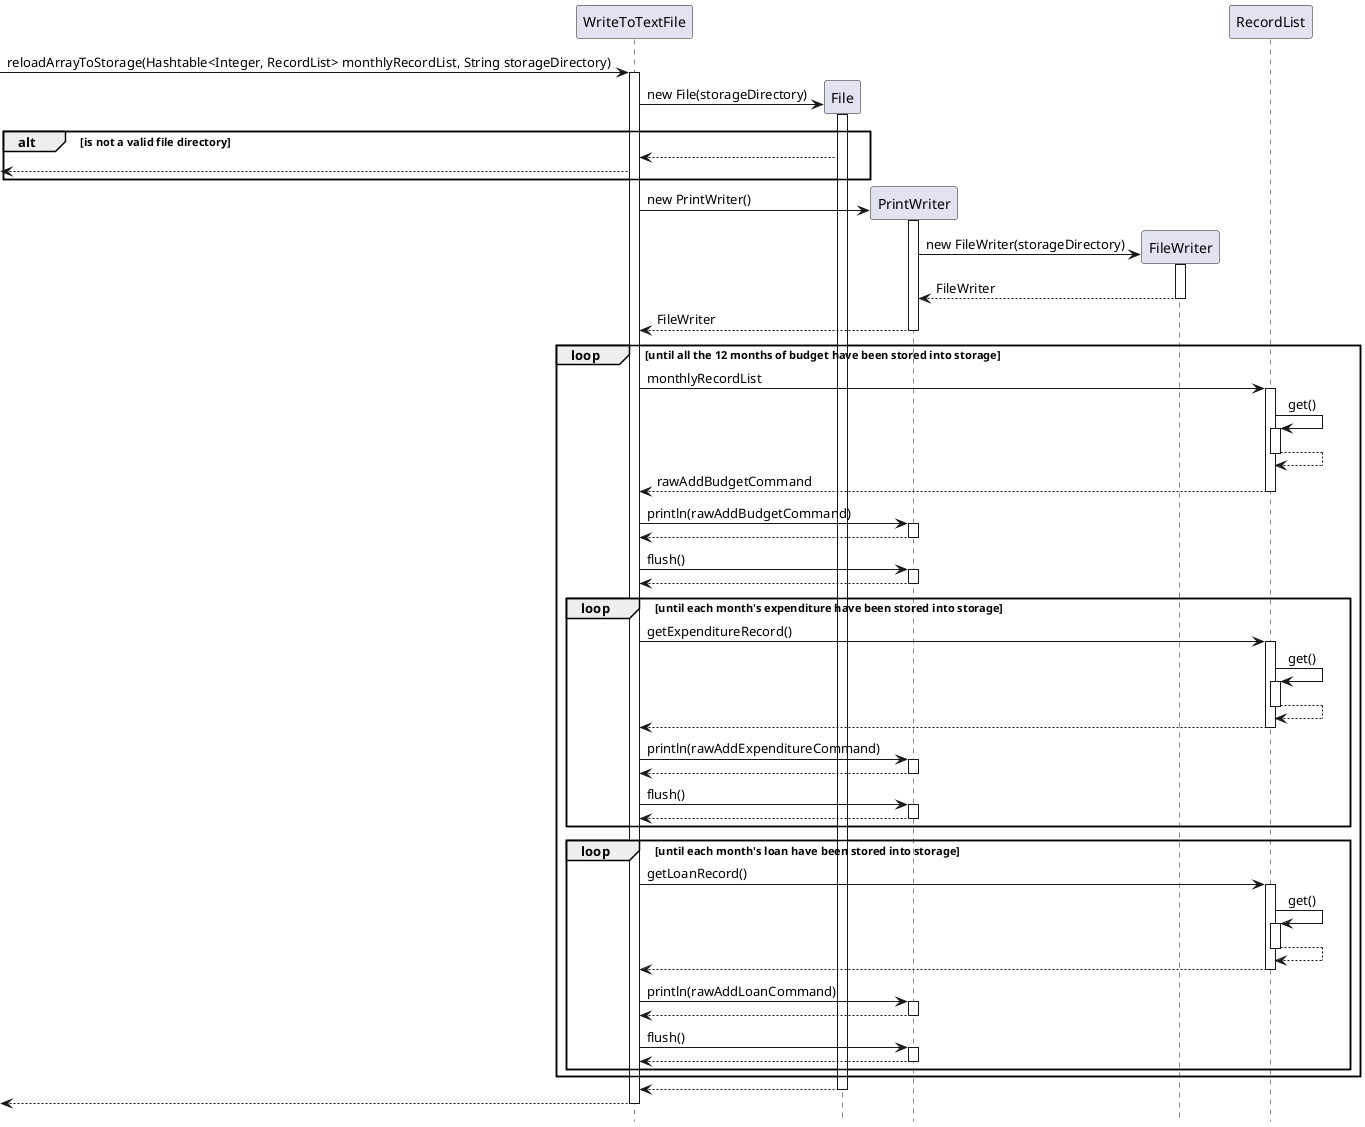 @startuml
'https://plantuml.com/sequence-diagram
hide footbox

-> WriteToTextFile: reloadArrayToStorage(Hashtable<Integer, RecordList> monthlyRecordList, String storageDirectory)

activate WriteToTextFile

create File
WriteToTextFile -> File: new File(storageDirectory)
activate File

alt is not a valid file directory
    File --> WriteToTextFile
    <-- WriteToTextFile
end

create PrintWriter
WriteToTextFile -> PrintWriter: new PrintWriter()
activate PrintWriter

create FileWriter
PrintWriter -> FileWriter: new FileWriter(storageDirectory)
activate FileWriter

FileWriter --> PrintWriter: FileWriter
deactivate FileWriter

PrintWriter --> WriteToTextFile: FileWriter
deactivate PrintWriter

loop until all the 12 months of budget have been stored into storage

WriteToTextFile -> RecordList: monthlyRecordList
activate RecordList
RecordList -> RecordList:get()
activate RecordList
RecordList --> RecordList
deactivate RecordList
RecordList --> WriteToTextFile: rawAddBudgetCommand
deactivate RecordList


WriteToTextFile -> PrintWriter: println(rawAddBudgetCommand)
activate PrintWriter
PrintWriter --> WriteToTextFile
deactivate PrintWriter

WriteToTextFile -> PrintWriter: flush()
activate PrintWriter
PrintWriter --> WriteToTextFile
deactivate PrintWriter

loop until each month's expenditure have been stored into storage
WriteToTextFile -> RecordList: getExpenditureRecord()
activate RecordList
RecordList -> RecordList:get()
activate RecordList
RecordList --> RecordList
deactivate RecordList
RecordList --> WriteToTextFile:
deactivate RecordList

WriteToTextFile -> PrintWriter: println(rawAddExpenditureCommand)
activate PrintWriter
PrintWriter --> WriteToTextFile
deactivate PrintWriter

WriteToTextFile -> PrintWriter: flush()
activate PrintWriter
PrintWriter --> WriteToTextFile
deactivate PrintWriter

end

loop until each month's loan have been stored into storage
WriteToTextFile -> RecordList: getLoanRecord()
activate RecordList
RecordList -> RecordList:get()
activate RecordList
RecordList --> RecordList
deactivate RecordList
RecordList --> WriteToTextFile
deactivate RecordList

WriteToTextFile -> PrintWriter: println(rawAddLoanCommand)
activate PrintWriter
PrintWriter --> WriteToTextFile
deactivate PrintWriter

WriteToTextFile -> PrintWriter: flush()
activate PrintWriter
PrintWriter --> WriteToTextFile
deactivate PrintWriter

end

end

return
<-- WriteToTextFile
deactivate WriteToTextFile

@enduml